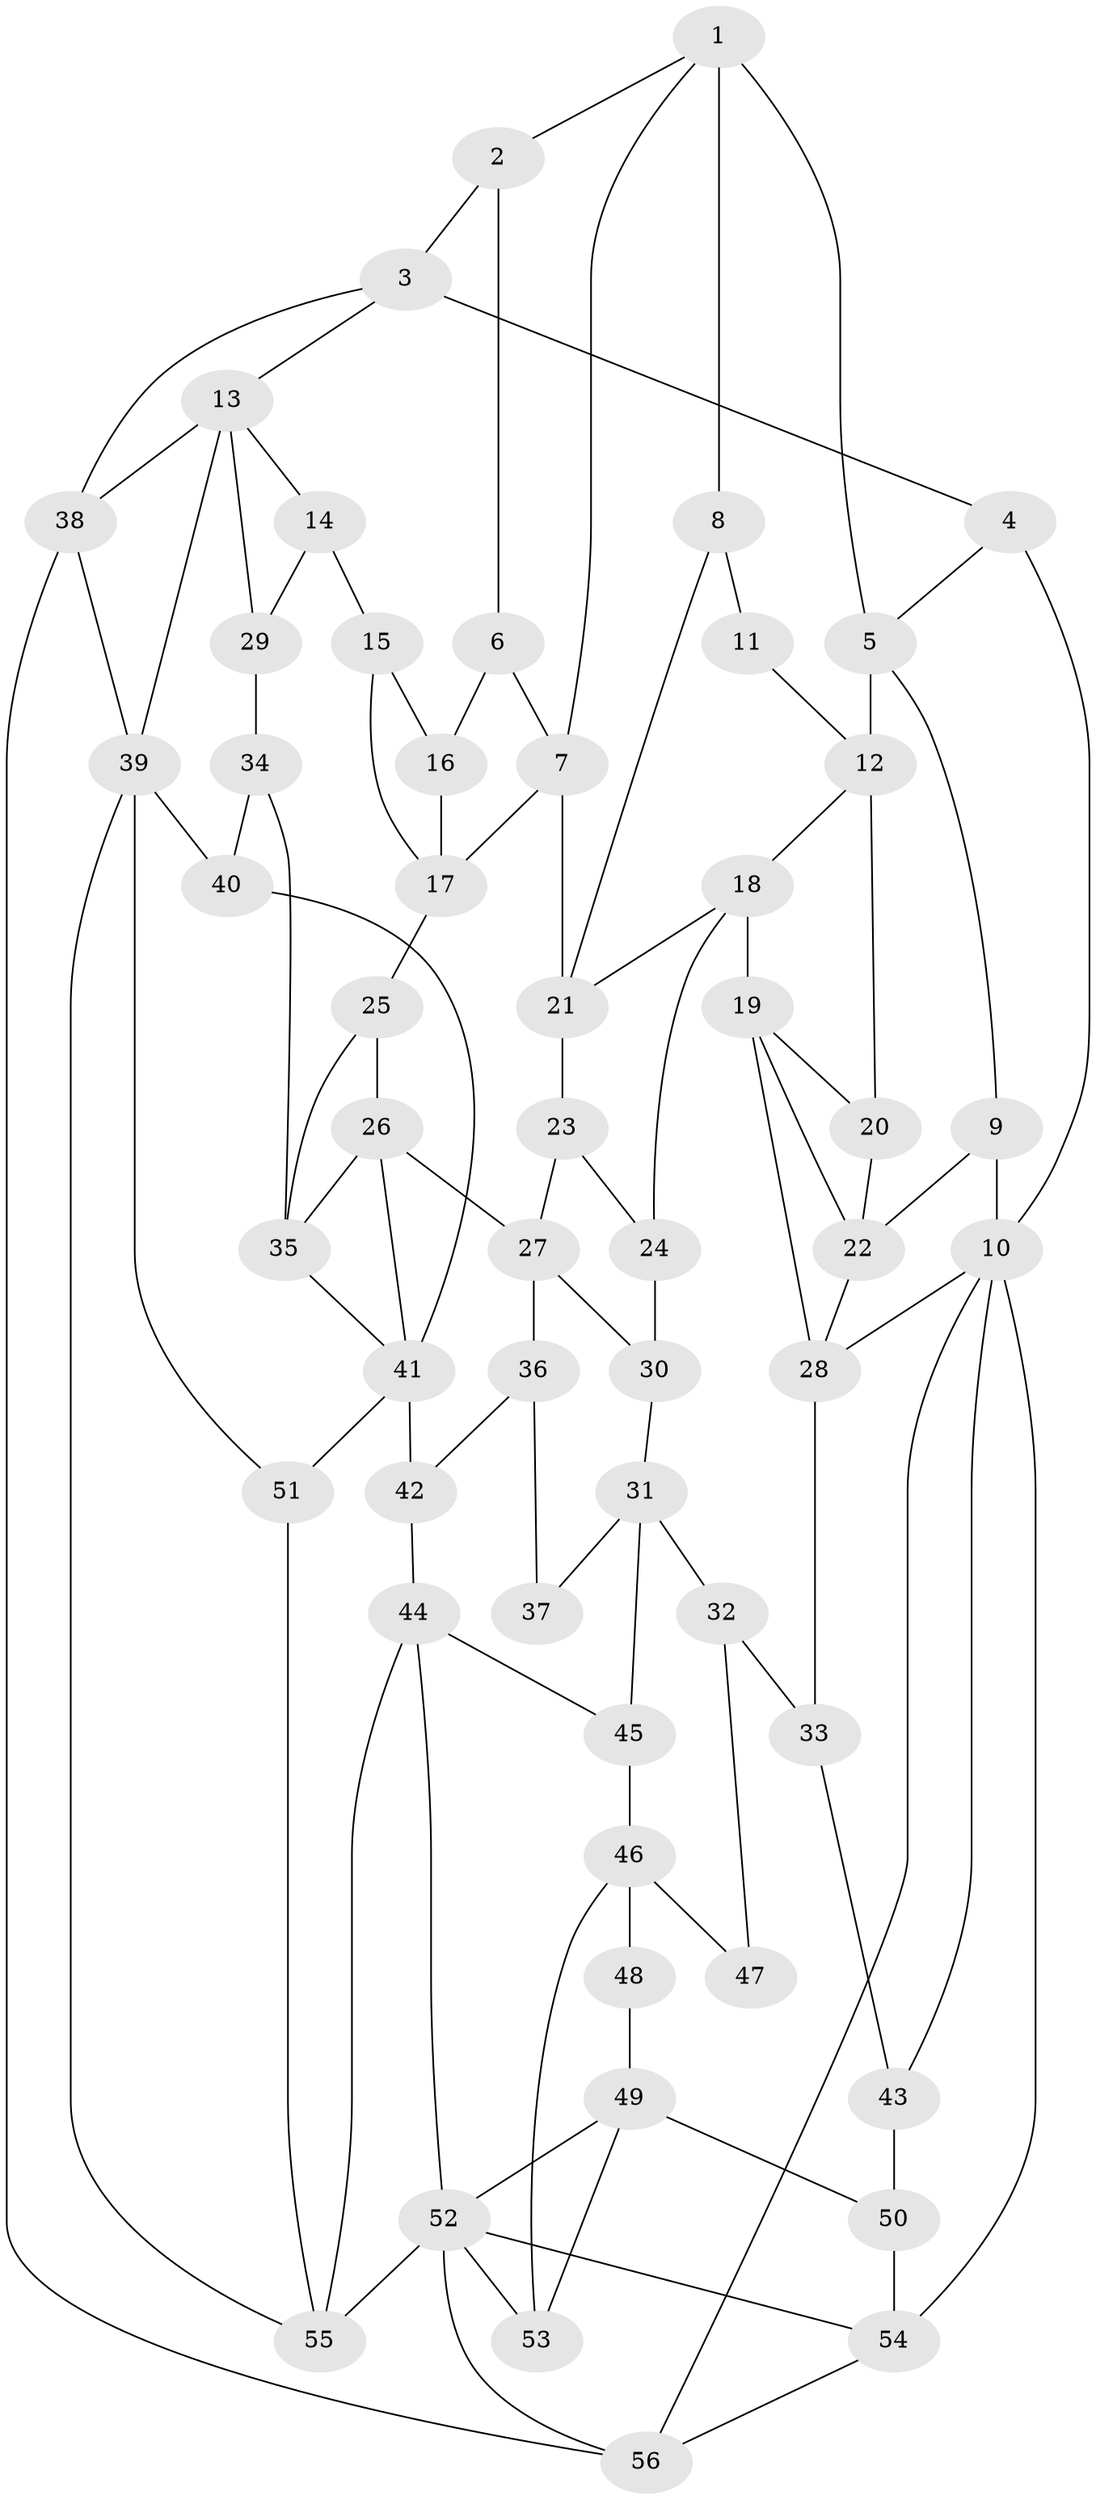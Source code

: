 // original degree distribution, {3: 0.014388489208633094, 5: 0.5755395683453237, 6: 0.19424460431654678, 4: 0.2158273381294964}
// Generated by graph-tools (version 1.1) at 2025/54/03/04/25 22:54:22]
// undirected, 56 vertices, 99 edges
graph export_dot {
  node [color=gray90,style=filled];
  1;
  2;
  3;
  4;
  5;
  6;
  7;
  8;
  9;
  10;
  11;
  12;
  13;
  14;
  15;
  16;
  17;
  18;
  19;
  20;
  21;
  22;
  23;
  24;
  25;
  26;
  27;
  28;
  29;
  30;
  31;
  32;
  33;
  34;
  35;
  36;
  37;
  38;
  39;
  40;
  41;
  42;
  43;
  44;
  45;
  46;
  47;
  48;
  49;
  50;
  51;
  52;
  53;
  54;
  55;
  56;
  1 -- 2 [weight=1.0];
  1 -- 5 [weight=1.0];
  1 -- 7 [weight=1.0];
  1 -- 8 [weight=2.0];
  2 -- 3 [weight=2.0];
  2 -- 6 [weight=2.0];
  3 -- 4 [weight=1.0];
  3 -- 13 [weight=1.0];
  3 -- 38 [weight=1.0];
  4 -- 5 [weight=1.0];
  4 -- 10 [weight=2.0];
  5 -- 9 [weight=1.0];
  5 -- 12 [weight=2.0];
  6 -- 7 [weight=1.0];
  6 -- 16 [weight=2.0];
  7 -- 17 [weight=1.0];
  7 -- 21 [weight=1.0];
  8 -- 11 [weight=2.0];
  8 -- 21 [weight=2.0];
  9 -- 10 [weight=1.0];
  9 -- 22 [weight=1.0];
  10 -- 28 [weight=1.0];
  10 -- 43 [weight=1.0];
  10 -- 54 [weight=1.0];
  10 -- 56 [weight=1.0];
  11 -- 12 [weight=1.0];
  12 -- 18 [weight=1.0];
  12 -- 20 [weight=1.0];
  13 -- 14 [weight=1.0];
  13 -- 29 [weight=1.0];
  13 -- 38 [weight=1.0];
  13 -- 39 [weight=1.0];
  14 -- 15 [weight=2.0];
  14 -- 29 [weight=3.0];
  15 -- 16 [weight=2.0];
  15 -- 17 [weight=1.0];
  16 -- 17 [weight=2.0];
  17 -- 25 [weight=1.0];
  18 -- 19 [weight=2.0];
  18 -- 21 [weight=1.0];
  18 -- 24 [weight=2.0];
  19 -- 20 [weight=1.0];
  19 -- 22 [weight=1.0];
  19 -- 28 [weight=1.0];
  20 -- 22 [weight=1.0];
  21 -- 23 [weight=1.0];
  22 -- 28 [weight=1.0];
  23 -- 24 [weight=1.0];
  23 -- 27 [weight=1.0];
  24 -- 30 [weight=2.0];
  25 -- 26 [weight=1.0];
  25 -- 35 [weight=1.0];
  26 -- 27 [weight=2.0];
  26 -- 35 [weight=1.0];
  26 -- 41 [weight=1.0];
  27 -- 30 [weight=1.0];
  27 -- 36 [weight=2.0];
  28 -- 33 [weight=1.0];
  29 -- 34 [weight=2.0];
  30 -- 31 [weight=2.0];
  31 -- 32 [weight=1.0];
  31 -- 37 [weight=2.0];
  31 -- 45 [weight=1.0];
  32 -- 33 [weight=1.0];
  32 -- 47 [weight=1.0];
  33 -- 43 [weight=1.0];
  34 -- 35 [weight=1.0];
  34 -- 40 [weight=1.0];
  35 -- 41 [weight=1.0];
  36 -- 37 [weight=1.0];
  36 -- 42 [weight=1.0];
  38 -- 39 [weight=1.0];
  38 -- 56 [weight=1.0];
  39 -- 40 [weight=2.0];
  39 -- 51 [weight=1.0];
  39 -- 55 [weight=1.0];
  40 -- 41 [weight=1.0];
  41 -- 42 [weight=2.0];
  41 -- 51 [weight=1.0];
  42 -- 44 [weight=1.0];
  43 -- 50 [weight=2.0];
  44 -- 45 [weight=1.0];
  44 -- 52 [weight=1.0];
  44 -- 55 [weight=1.0];
  45 -- 46 [weight=1.0];
  46 -- 47 [weight=2.0];
  46 -- 48 [weight=2.0];
  46 -- 53 [weight=1.0];
  48 -- 49 [weight=1.0];
  49 -- 50 [weight=2.0];
  49 -- 52 [weight=1.0];
  49 -- 53 [weight=1.0];
  50 -- 54 [weight=2.0];
  51 -- 55 [weight=1.0];
  52 -- 53 [weight=1.0];
  52 -- 54 [weight=1.0];
  52 -- 55 [weight=1.0];
  52 -- 56 [weight=1.0];
  54 -- 56 [weight=1.0];
}

